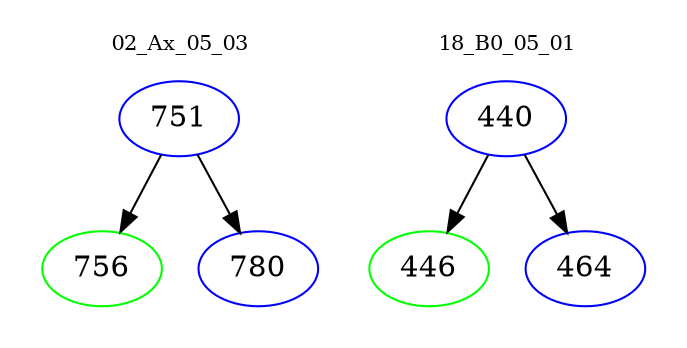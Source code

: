 digraph{
subgraph cluster_0 {
color = white
label = "02_Ax_05_03";
fontsize=10;
T0_751 [label="751", color="blue"]
T0_751 -> T0_756 [color="black"]
T0_756 [label="756", color="green"]
T0_751 -> T0_780 [color="black"]
T0_780 [label="780", color="blue"]
}
subgraph cluster_1 {
color = white
label = "18_B0_05_01";
fontsize=10;
T1_440 [label="440", color="blue"]
T1_440 -> T1_446 [color="black"]
T1_446 [label="446", color="green"]
T1_440 -> T1_464 [color="black"]
T1_464 [label="464", color="blue"]
}
}
